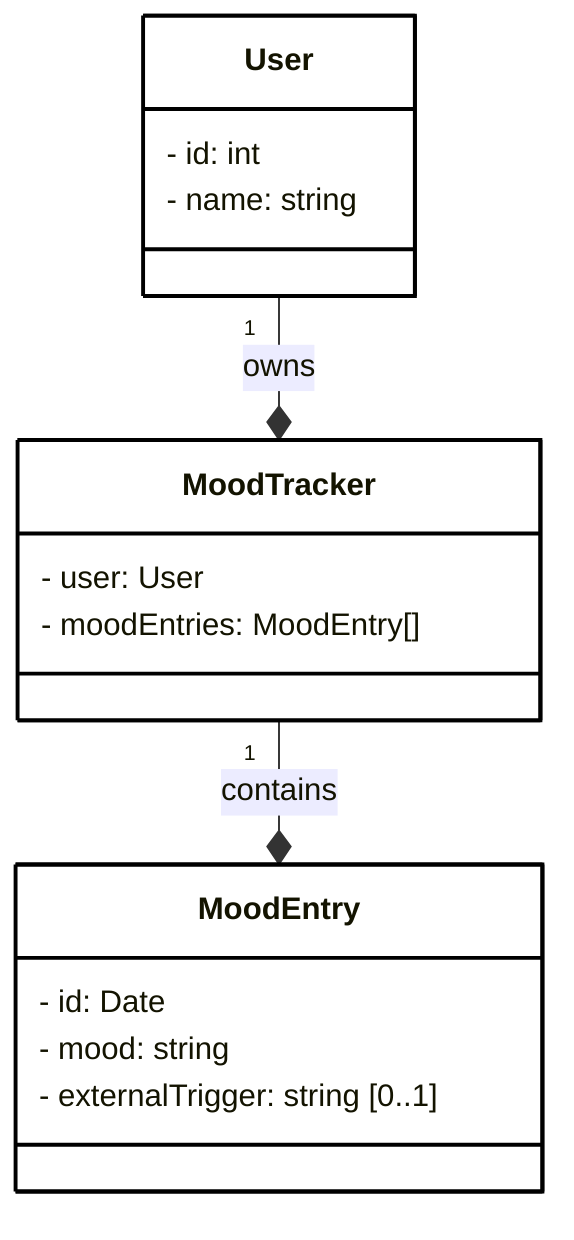 classDiagram
direction TD

    class User {
	    - id: int
	    - name: string
    }

    class MoodEntry {
	    - id: Date
	    - mood: string
	    - externalTrigger: string [0..1]
    }

    class MoodTracker {
	    - user: User
	    - moodEntries: MoodEntry[]
    }

    User "1" --* MoodTracker : owns
    MoodTracker "1" --* MoodEntry : contains

	style User :,stroke-width:2px,stroke-dasharray: 0,fill:#FFFFFF,stroke:#000000
	style MoodEntry :,stroke-width:2px,stroke-dasharray: 0,fill:#FFFFFF,stroke:#000000
	style MoodTracker :,stroke-width:2px,stroke-dasharray: 0,fill:#FFFFFF,stroke:#000000

	classDef default :, stroke-width:2px, stroke-dasharray: 0, fill:#FFFFFF, stroke:#000000